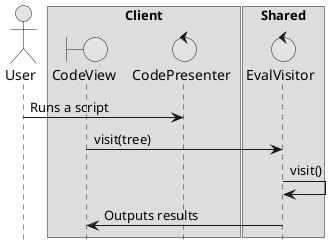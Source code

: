 @startuml design

skinparam monochrome true
skinparam shadowing false
hide footbox

actor User
boundary CodeView
control CodePresenter

box "Client"
participant CodeView
participant CodePresenter
end box

box "Shared"
control EvalVisitor
end box

User -> CodePresenter : Runs a script
CodeView -> EvalVisitor : visit(tree)
EvalVisitor -> EvalVisitor : visit()
EvalVisitor -> CodeView : Outputs results

@enduml